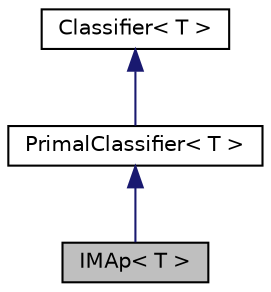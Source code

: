 digraph "IMAp&lt; T &gt;"
{
  edge [fontname="Helvetica",fontsize="10",labelfontname="Helvetica",labelfontsize="10"];
  node [fontname="Helvetica",fontsize="10",shape=record];
  Node0 [label="IMAp\< T \>",height=0.2,width=0.4,color="black", fillcolor="grey75", style="filled", fontcolor="black"];
  Node1 -> Node0 [dir="back",color="midnightblue",fontsize="10",style="solid",fontname="Helvetica"];
  Node1 [label="PrimalClassifier\< T \>",height=0.2,width=0.4,color="black", fillcolor="white", style="filled",URL="$class_primal_classifier.html"];
  Node2 -> Node1 [dir="back",color="midnightblue",fontsize="10",style="solid",fontname="Helvetica"];
  Node2 [label="Classifier\< T \>",height=0.2,width=0.4,color="black", fillcolor="white", style="filled",URL="$class_classifier.html"];
}
